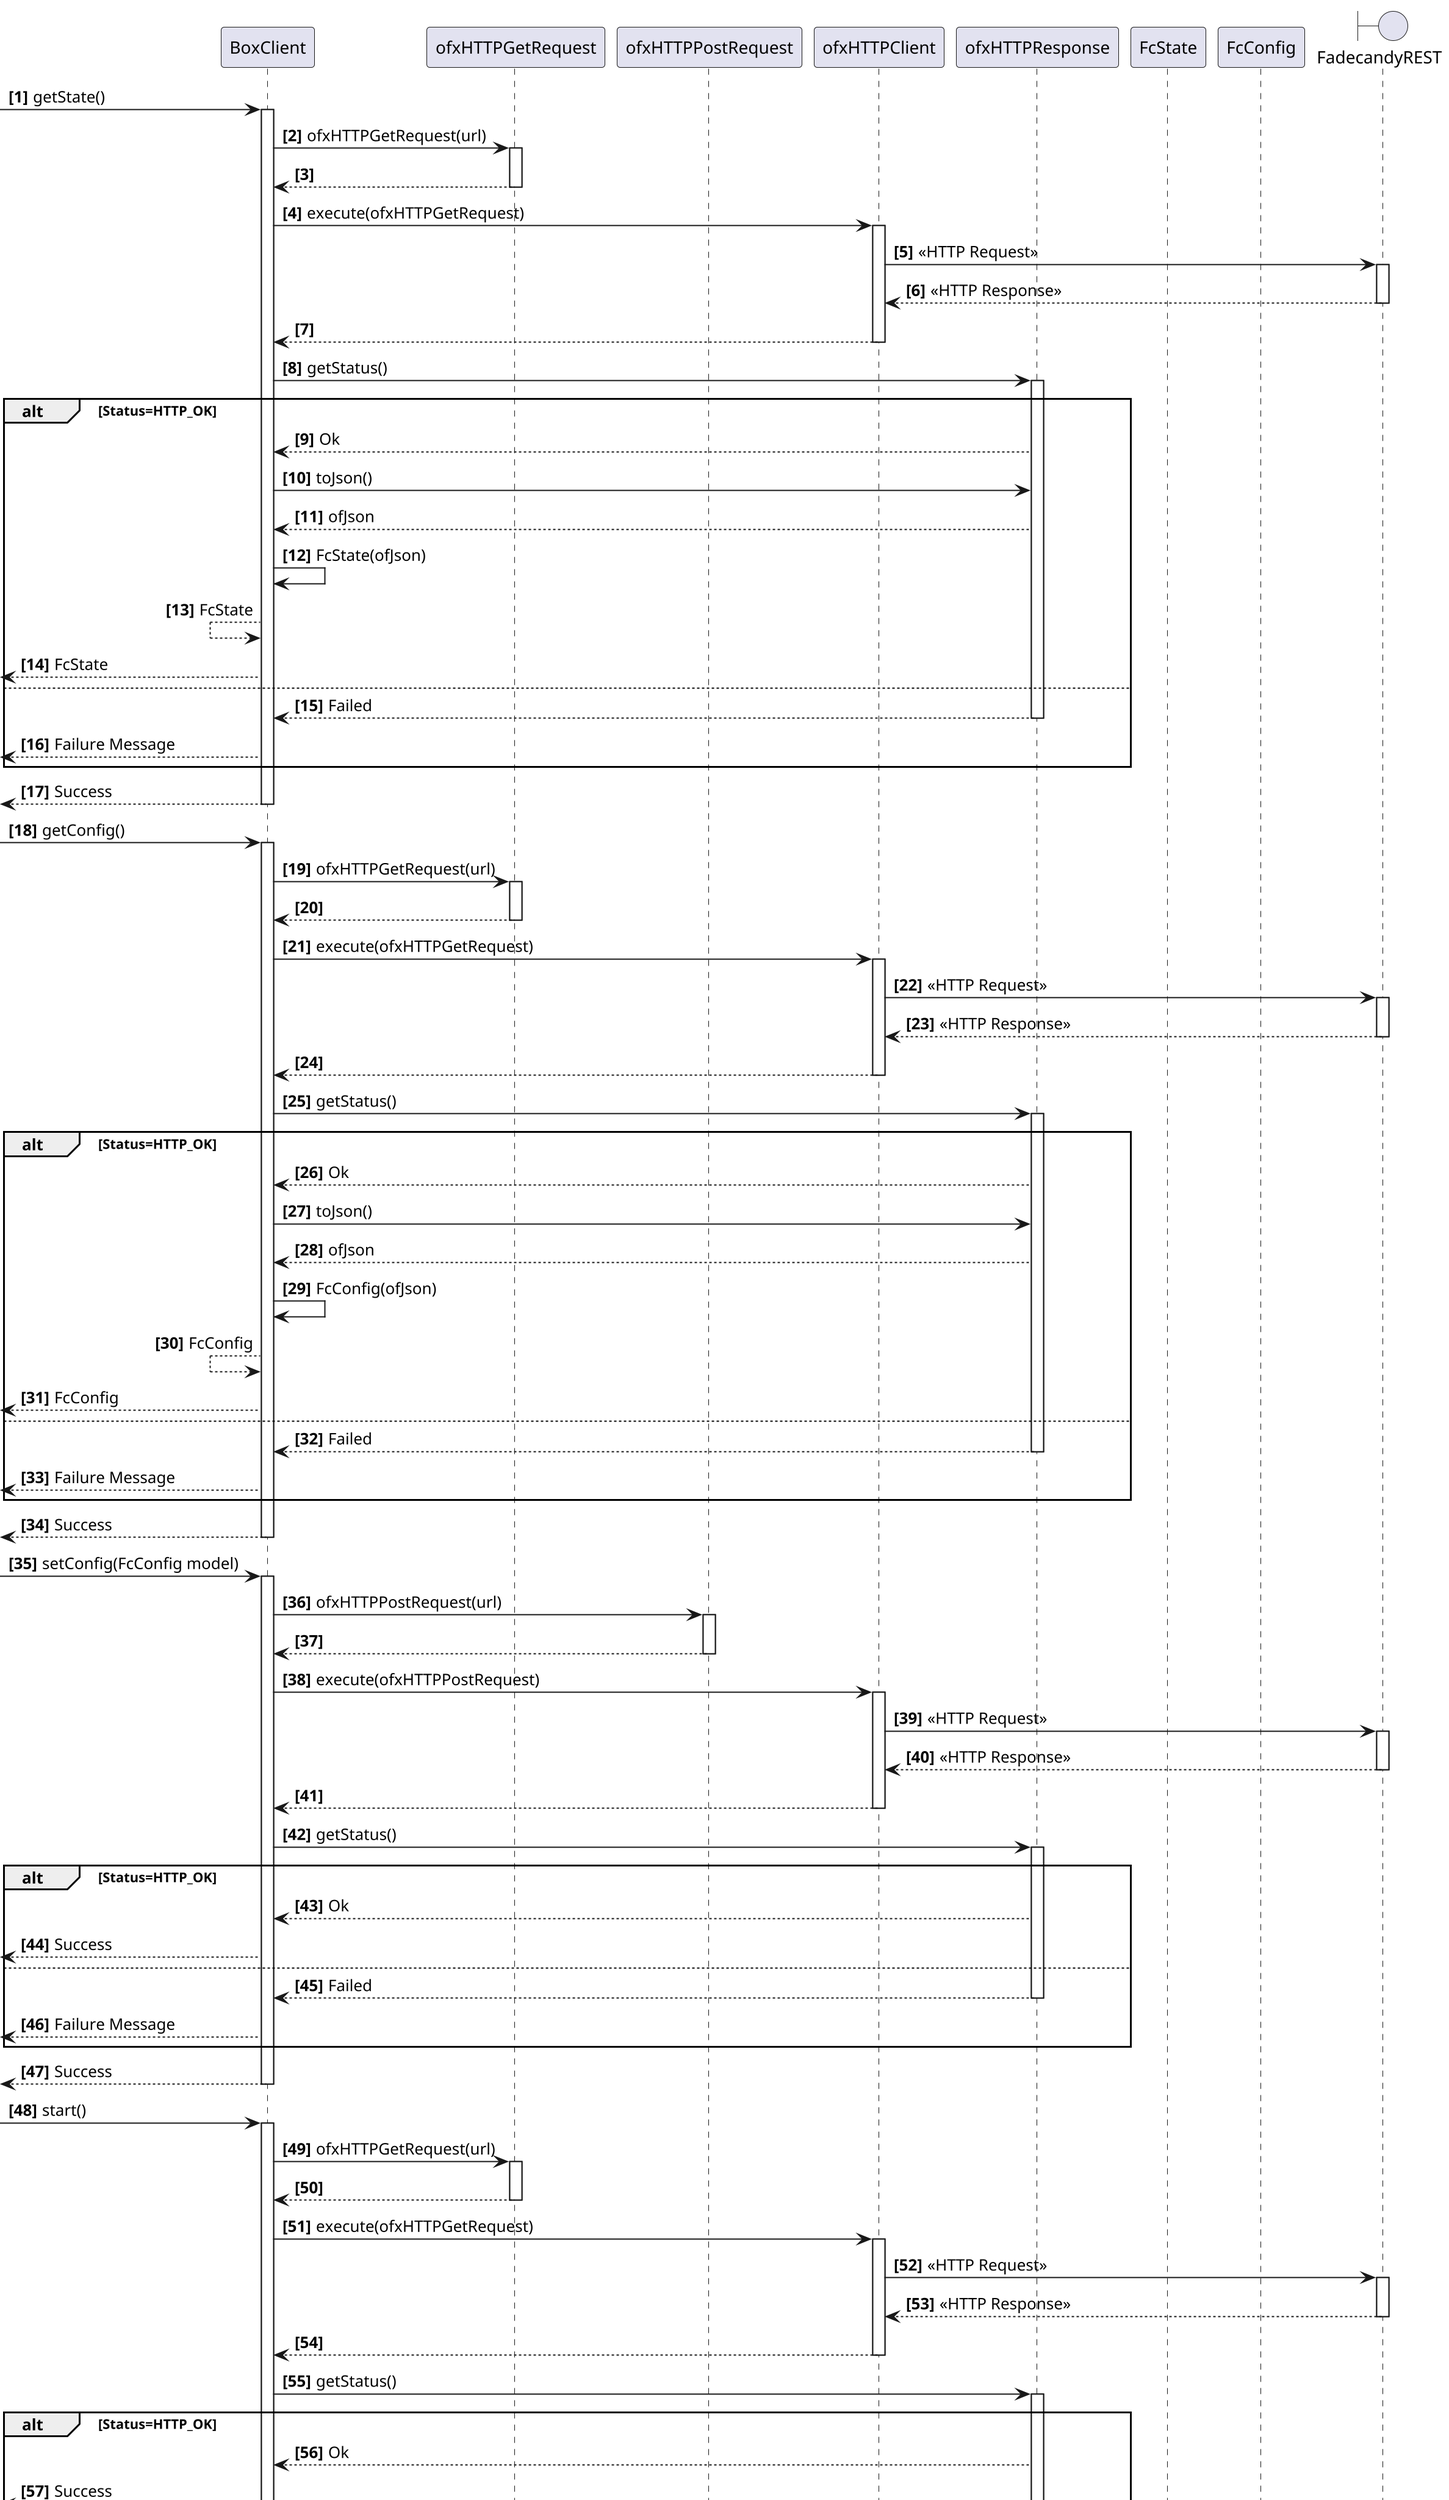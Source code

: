 @startuml
scale 2
autonumber "<b>[0]"

participant BoxClient
participant ofxHTTPGetRequest
participant ofxHTTPPostRequest
participant ofxHTTPClient
participant ofxHTTPResponse
participant FcState
participant FcConfig

boundary FadecandyREST

[-> BoxClient : getState()
activate BoxClient

BoxClient -> ofxHTTPGetRequest : ofxHTTPGetRequest(url)
activate ofxHTTPGetRequest
BoxClient <-- ofxHTTPGetRequest
deactivate ofxHTTPGetRequest

BoxClient -> ofxHTTPClient : execute(ofxHTTPGetRequest)
activate ofxHTTPClient
ofxHTTPClient -> FadecandyREST : <<HTTP Request>>
activate FadecandyREST
ofxHTTPClient <-- FadecandyREST : <<HTTP Response>>
deactivate FadecandyREST

BoxClient <-- ofxHTTPClient
deactivate ofxHTTPClient

BoxClient -> ofxHTTPResponse : getStatus()
activate ofxHTTPResponse
alt Status=HTTP_OK
    BoxClient <-- ofxHTTPResponse : Ok
    BoxClient -> ofxHTTPResponse : toJson()
    BoxClient <-- ofxHTTPResponse : ofJson
    BoxClient -> BoxClient : FcState(ofJson)
    BoxClient <-- BoxClient : FcState
    [<-- BoxClient : FcState
else
    BoxClient <-- ofxHTTPResponse : Failed
    deactivate ofxHTTPResponse
    [<-- BoxClient : Failure Message
end
[<-- BoxClient : Success
deactivate BoxClient

[-> BoxClient : getConfig()
activate BoxClient

BoxClient -> ofxHTTPGetRequest : ofxHTTPGetRequest(url)
activate ofxHTTPGetRequest
BoxClient <-- ofxHTTPGetRequest
deactivate ofxHTTPGetRequest

BoxClient -> ofxHTTPClient : execute(ofxHTTPGetRequest)
activate ofxHTTPClient
ofxHTTPClient -> FadecandyREST : <<HTTP Request>>
activate FadecandyREST
ofxHTTPClient <-- FadecandyREST : <<HTTP Response>>
deactivate FadecandyREST

BoxClient <-- ofxHTTPClient
deactivate ofxHTTPClient

BoxClient -> ofxHTTPResponse : getStatus()
activate ofxHTTPResponse
alt Status=HTTP_OK
    BoxClient <-- ofxHTTPResponse : Ok
    BoxClient -> ofxHTTPResponse : toJson()
    BoxClient <-- ofxHTTPResponse : ofJson
    BoxClient -> BoxClient : FcConfig(ofJson)
    BoxClient <-- BoxClient : FcConfig
    [<-- BoxClient : FcConfig
else
    BoxClient <-- ofxHTTPResponse : Failed
    deactivate ofxHTTPResponse
    [<-- BoxClient : Failure Message
end

[<-- BoxClient : Success
deactivate BoxClient

[-> BoxClient : setConfig(FcConfig model)
activate BoxClient

BoxClient -> ofxHTTPPostRequest : ofxHTTPPostRequest(url)
activate ofxHTTPPostRequest
BoxClient <-- ofxHTTPPostRequest
deactivate ofxHTTPPostRequest

BoxClient -> ofxHTTPClient : execute(ofxHTTPPostRequest)
activate ofxHTTPClient
ofxHTTPClient -> FadecandyREST : <<HTTP Request>>
activate FadecandyREST
ofxHTTPClient <-- FadecandyREST : <<HTTP Response>>
deactivate FadecandyREST

BoxClient <-- ofxHTTPClient
deactivate ofxHTTPClient

BoxClient -> ofxHTTPResponse : getStatus()
activate ofxHTTPResponse
alt Status=HTTP_OK
    BoxClient <-- ofxHTTPResponse : Ok
    [<-- BoxClient : Success
else
    BoxClient <-- ofxHTTPResponse : Failed
    deactivate ofxHTTPResponse
    [<-- BoxClient : Failure Message
end

[<-- BoxClient : Success
deactivate BoxClient

[-> BoxClient : start()
activate BoxClient

BoxClient -> ofxHTTPGetRequest : ofxHTTPGetRequest(url)
activate ofxHTTPGetRequest
BoxClient <-- ofxHTTPGetRequest
deactivate ofxHTTPGetRequest

BoxClient -> ofxHTTPClient : execute(ofxHTTPGetRequest)
activate ofxHTTPClient
ofxHTTPClient -> FadecandyREST : <<HTTP Request>>
activate FadecandyREST
ofxHTTPClient <-- FadecandyREST : <<HTTP Response>>
deactivate FadecandyREST

BoxClient <-- ofxHTTPClient
deactivate ofxHTTPClient

BoxClient -> ofxHTTPResponse : getStatus()
activate ofxHTTPResponse
alt Status=HTTP_OK
    BoxClient <-- ofxHTTPResponse : Ok
    [<-- BoxClient : Success
else
    BoxClient <-- ofxHTTPResponse : Failed
    deactivate ofxHTTPResponse
    [<-- BoxClient : Failure Message
end

[<-- BoxClient : Success
deactivate BoxClient

[-> BoxClient : stop()
activate BoxClient

BoxClient -> ofxHTTPGetRequest : ofxHTTPGetRequest(url)
activate ofxHTTPGetRequest
BoxClient <-- ofxHTTPGetRequest
deactivate ofxHTTPGetRequest

BoxClient -> ofxHTTPClient : execute(ofxHTTPGetRequest)
activate ofxHTTPClient
ofxHTTPClient -> FadecandyREST : <<HTTP Request>>
activate FadecandyREST
ofxHTTPClient <-- FadecandyREST : <<HTTP Response>>
deactivate FadecandyREST

BoxClient <-- ofxHTTPClient
deactivate ofxHTTPClient

BoxClient -> ofxHTTPResponse : getStatus()
activate ofxHTTPResponse
alt Status=HTTP_OK
    BoxClient <-- ofxHTTPResponse : Ok
    [<-- BoxClient : Success
else
    BoxClient <-- ofxHTTPResponse : Failed
    deactivate ofxHTTPResponse
    [<-- BoxClient : Failure Message
end

[<-- BoxClient : Success
deactivate BoxClient

[-> BoxClient : restart()
activate BoxClient

BoxClient -> ofxHTTPGetRequest : ofxHTTPGetRequest(url)
activate ofxHTTPGetRequest
BoxClient <-- ofxHTTPGetRequest
deactivate ofxHTTPGetRequest

BoxClient -> ofxHTTPClient : execute(ofxHTTPGetRequest)
activate ofxHTTPClient
ofxHTTPClient -> FadecandyREST : <<HTTP Request>>
activate FadecandyREST
ofxHTTPClient <-- FadecandyREST : <<HTTP Response>>
deactivate FadecandyREST

BoxClient <-- ofxHTTPClient
deactivate ofxHTTPClient

BoxClient -> ofxHTTPResponse : getStatus()
activate ofxHTTPResponse
alt Status=HTTP_OK
    BoxClient <-- ofxHTTPResponse : Ok
    [<-- BoxClient : Success
else
    BoxClient <-- ofxHTTPResponse : Failed
    deactivate ofxHTTPResponse
    [<-- BoxClient : Failure Message
end

[<-- BoxClient : Success
deactivate BoxClient

@enduml